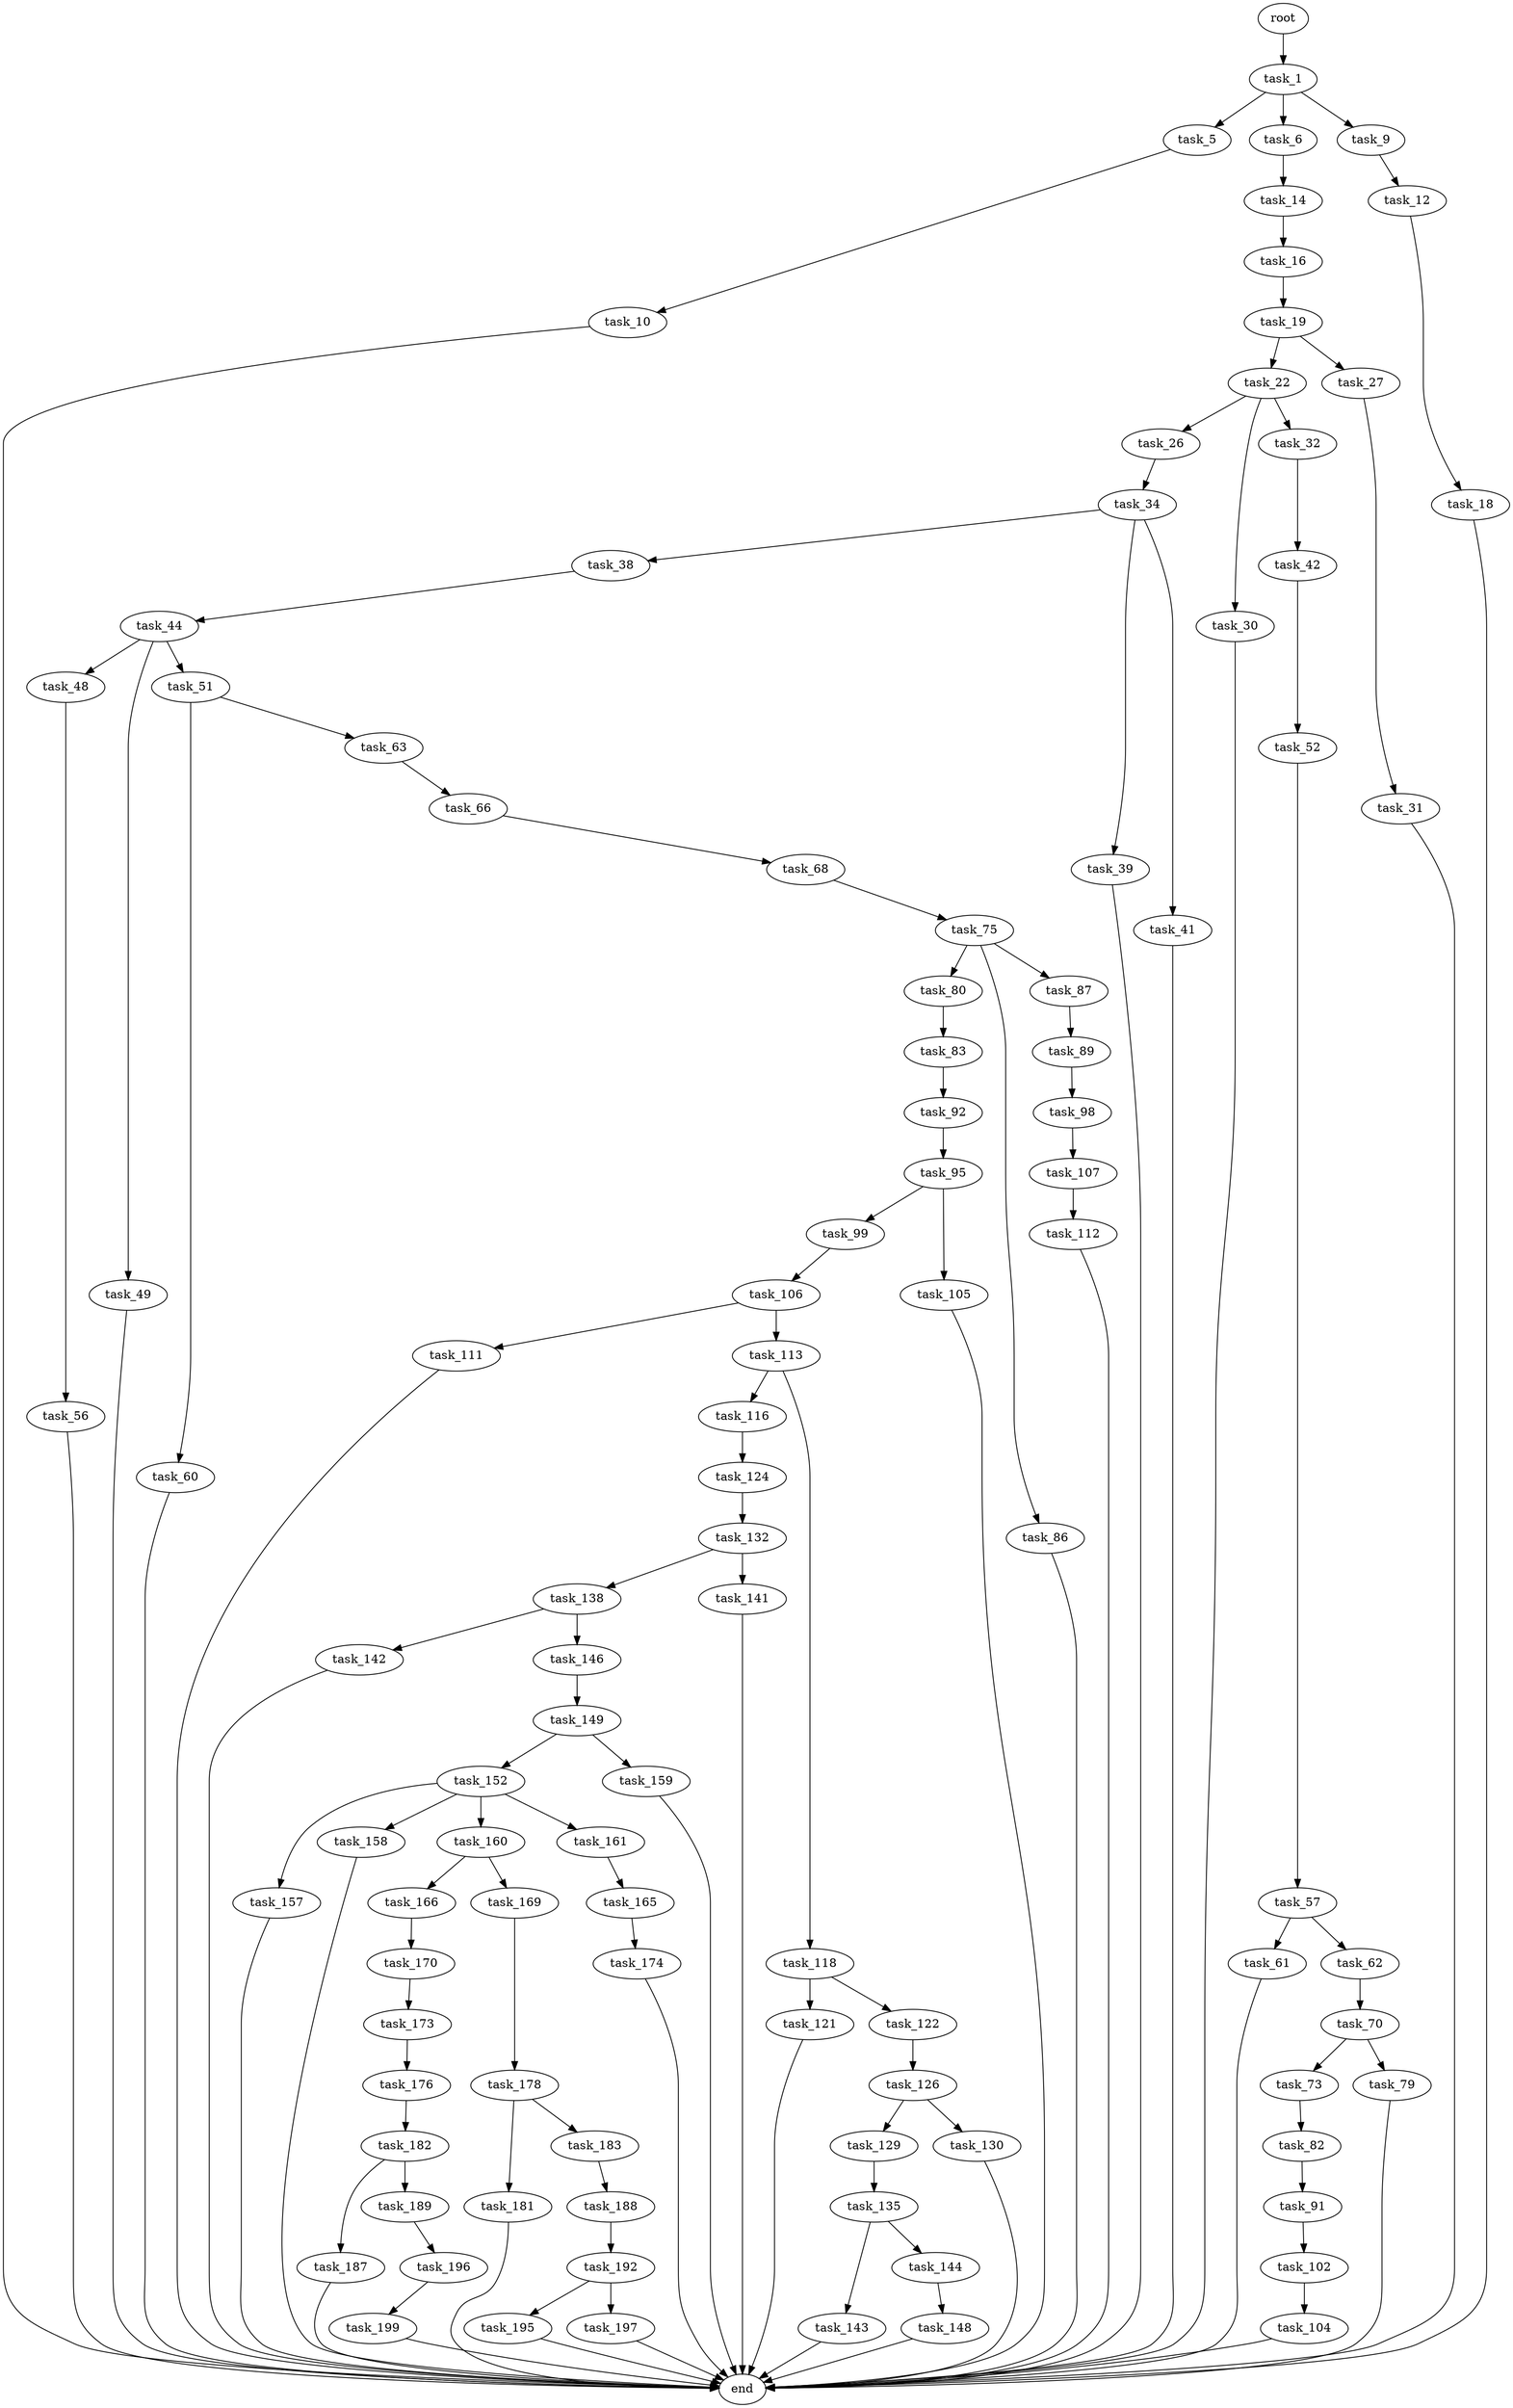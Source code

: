 digraph G {
  root [size="0.000000"];
  task_1 [size="368293445632.000000"];
  task_5 [size="12221229356.000000"];
  task_6 [size="112952238169.000000"];
  task_9 [size="231928233984.000000"];
  task_10 [size="6844419034.000000"];
  task_12 [size="585531789547.000000"];
  task_14 [size="368293445632.000000"];
  task_16 [size="1309811289926.000000"];
  task_18 [size="36658758288.000000"];
  task_19 [size="782757789696.000000"];
  task_22 [size="15305147772.000000"];
  task_26 [size="29747389237.000000"];
  task_27 [size="368293445632.000000"];
  task_30 [size="5689220964.000000"];
  task_31 [size="31819312444.000000"];
  task_32 [size="12832831363.000000"];
  task_34 [size="1553586135.000000"];
  task_38 [size="148005260725.000000"];
  task_39 [size="1473805751.000000"];
  task_41 [size="27586826283.000000"];
  task_42 [size="161957405110.000000"];
  task_44 [size="10774699432.000000"];
  task_48 [size="3408206330.000000"];
  task_49 [size="23943833637.000000"];
  task_51 [size="15433604769.000000"];
  task_52 [size="42838768099.000000"];
  task_56 [size="68719476736.000000"];
  task_57 [size="1727896873.000000"];
  task_60 [size="181656000254.000000"];
  task_61 [size="233980268083.000000"];
  task_62 [size="186690518254.000000"];
  task_63 [size="549755813888.000000"];
  task_66 [size="32667209676.000000"];
  task_68 [size="584617372493.000000"];
  task_70 [size="4011512918.000000"];
  task_73 [size="23083112619.000000"];
  task_75 [size="29645653624.000000"];
  task_79 [size="713308764869.000000"];
  task_80 [size="28991029248.000000"];
  task_82 [size="939555429689.000000"];
  task_83 [size="782757789696.000000"];
  task_86 [size="12641718731.000000"];
  task_87 [size="28991029248.000000"];
  task_89 [size="549755813888.000000"];
  task_91 [size="1369088392.000000"];
  task_92 [size="441241018584.000000"];
  task_95 [size="846629915697.000000"];
  task_98 [size="231331581319.000000"];
  task_99 [size="483169091216.000000"];
  task_102 [size="15853882095.000000"];
  task_104 [size="1073741824000.000000"];
  task_105 [size="862889921765.000000"];
  task_106 [size="134217728000.000000"];
  task_107 [size="549755813888.000000"];
  task_111 [size="895288644389.000000"];
  task_112 [size="1015842235.000000"];
  task_113 [size="1073741824000.000000"];
  task_116 [size="28991029248.000000"];
  task_118 [size="1073741824000.000000"];
  task_121 [size="67156656038.000000"];
  task_122 [size="67660251283.000000"];
  task_124 [size="3475936142.000000"];
  task_126 [size="463375577647.000000"];
  task_129 [size="37364254675.000000"];
  task_130 [size="1073741824000.000000"];
  task_132 [size="1073741824000.000000"];
  task_135 [size="11673886375.000000"];
  task_138 [size="782757789696.000000"];
  task_141 [size="68719476736.000000"];
  task_142 [size="745956431996.000000"];
  task_143 [size="4454302259.000000"];
  task_144 [size="68719476736.000000"];
  task_146 [size="1751301148.000000"];
  task_148 [size="549755813888.000000"];
  task_149 [size="28991029248.000000"];
  task_152 [size="18185084735.000000"];
  task_157 [size="8589934592.000000"];
  task_158 [size="134217728000.000000"];
  task_159 [size="604377873170.000000"];
  task_160 [size="41953378120.000000"];
  task_161 [size="18689546881.000000"];
  task_165 [size="100835647461.000000"];
  task_166 [size="231928233984.000000"];
  task_169 [size="1303853630.000000"];
  task_170 [size="549755813888.000000"];
  task_173 [size="231928233984.000000"];
  task_174 [size="68719476736.000000"];
  task_176 [size="549755813888.000000"];
  task_178 [size="223268621612.000000"];
  task_181 [size="3306984215.000000"];
  task_182 [size="60462673682.000000"];
  task_183 [size="91852805945.000000"];
  task_187 [size="7821986149.000000"];
  task_188 [size="1117182304.000000"];
  task_189 [size="231928233984.000000"];
  task_192 [size="8589934592.000000"];
  task_195 [size="28531158993.000000"];
  task_196 [size="7656836247.000000"];
  task_197 [size="16932081884.000000"];
  task_199 [size="549755813888.000000"];
  end [size="0.000000"];

  root -> task_1 [size="1.000000"];
  task_1 -> task_5 [size="411041792.000000"];
  task_1 -> task_6 [size="411041792.000000"];
  task_1 -> task_9 [size="411041792.000000"];
  task_5 -> task_10 [size="301989888.000000"];
  task_6 -> task_14 [size="134217728.000000"];
  task_9 -> task_12 [size="301989888.000000"];
  task_10 -> end [size="1.000000"];
  task_12 -> task_18 [size="536870912.000000"];
  task_14 -> task_16 [size="411041792.000000"];
  task_16 -> task_19 [size="838860800.000000"];
  task_18 -> end [size="1.000000"];
  task_19 -> task_22 [size="679477248.000000"];
  task_19 -> task_27 [size="679477248.000000"];
  task_22 -> task_26 [size="411041792.000000"];
  task_22 -> task_30 [size="411041792.000000"];
  task_22 -> task_32 [size="411041792.000000"];
  task_26 -> task_34 [size="536870912.000000"];
  task_27 -> task_31 [size="411041792.000000"];
  task_30 -> end [size="1.000000"];
  task_31 -> end [size="1.000000"];
  task_32 -> task_42 [size="536870912.000000"];
  task_34 -> task_38 [size="75497472.000000"];
  task_34 -> task_39 [size="75497472.000000"];
  task_34 -> task_41 [size="75497472.000000"];
  task_38 -> task_44 [size="134217728.000000"];
  task_39 -> end [size="1.000000"];
  task_41 -> end [size="1.000000"];
  task_42 -> task_52 [size="301989888.000000"];
  task_44 -> task_48 [size="411041792.000000"];
  task_44 -> task_49 [size="411041792.000000"];
  task_44 -> task_51 [size="411041792.000000"];
  task_48 -> task_56 [size="411041792.000000"];
  task_49 -> end [size="1.000000"];
  task_51 -> task_60 [size="679477248.000000"];
  task_51 -> task_63 [size="679477248.000000"];
  task_52 -> task_57 [size="134217728.000000"];
  task_56 -> end [size="1.000000"];
  task_57 -> task_61 [size="33554432.000000"];
  task_57 -> task_62 [size="33554432.000000"];
  task_60 -> end [size="1.000000"];
  task_61 -> end [size="1.000000"];
  task_62 -> task_70 [size="679477248.000000"];
  task_63 -> task_66 [size="536870912.000000"];
  task_66 -> task_68 [size="679477248.000000"];
  task_68 -> task_75 [size="411041792.000000"];
  task_70 -> task_73 [size="134217728.000000"];
  task_70 -> task_79 [size="134217728.000000"];
  task_73 -> task_82 [size="679477248.000000"];
  task_75 -> task_80 [size="838860800.000000"];
  task_75 -> task_86 [size="838860800.000000"];
  task_75 -> task_87 [size="838860800.000000"];
  task_79 -> end [size="1.000000"];
  task_80 -> task_83 [size="75497472.000000"];
  task_82 -> task_91 [size="838860800.000000"];
  task_83 -> task_92 [size="679477248.000000"];
  task_86 -> end [size="1.000000"];
  task_87 -> task_89 [size="75497472.000000"];
  task_89 -> task_98 [size="536870912.000000"];
  task_91 -> task_102 [size="33554432.000000"];
  task_92 -> task_95 [size="301989888.000000"];
  task_95 -> task_99 [size="679477248.000000"];
  task_95 -> task_105 [size="679477248.000000"];
  task_98 -> task_107 [size="411041792.000000"];
  task_99 -> task_106 [size="301989888.000000"];
  task_102 -> task_104 [size="536870912.000000"];
  task_104 -> end [size="1.000000"];
  task_105 -> end [size="1.000000"];
  task_106 -> task_111 [size="209715200.000000"];
  task_106 -> task_113 [size="209715200.000000"];
  task_107 -> task_112 [size="536870912.000000"];
  task_111 -> end [size="1.000000"];
  task_112 -> end [size="1.000000"];
  task_113 -> task_116 [size="838860800.000000"];
  task_113 -> task_118 [size="838860800.000000"];
  task_116 -> task_124 [size="75497472.000000"];
  task_118 -> task_121 [size="838860800.000000"];
  task_118 -> task_122 [size="838860800.000000"];
  task_121 -> end [size="1.000000"];
  task_122 -> task_126 [size="75497472.000000"];
  task_124 -> task_132 [size="209715200.000000"];
  task_126 -> task_129 [size="411041792.000000"];
  task_126 -> task_130 [size="411041792.000000"];
  task_129 -> task_135 [size="838860800.000000"];
  task_130 -> end [size="1.000000"];
  task_132 -> task_138 [size="838860800.000000"];
  task_132 -> task_141 [size="838860800.000000"];
  task_135 -> task_143 [size="209715200.000000"];
  task_135 -> task_144 [size="209715200.000000"];
  task_138 -> task_142 [size="679477248.000000"];
  task_138 -> task_146 [size="679477248.000000"];
  task_141 -> end [size="1.000000"];
  task_142 -> end [size="1.000000"];
  task_143 -> end [size="1.000000"];
  task_144 -> task_148 [size="134217728.000000"];
  task_146 -> task_149 [size="33554432.000000"];
  task_148 -> end [size="1.000000"];
  task_149 -> task_152 [size="75497472.000000"];
  task_149 -> task_159 [size="75497472.000000"];
  task_152 -> task_157 [size="838860800.000000"];
  task_152 -> task_158 [size="838860800.000000"];
  task_152 -> task_160 [size="838860800.000000"];
  task_152 -> task_161 [size="838860800.000000"];
  task_157 -> end [size="1.000000"];
  task_158 -> end [size="1.000000"];
  task_159 -> end [size="1.000000"];
  task_160 -> task_166 [size="75497472.000000"];
  task_160 -> task_169 [size="75497472.000000"];
  task_161 -> task_165 [size="411041792.000000"];
  task_165 -> task_174 [size="75497472.000000"];
  task_166 -> task_170 [size="301989888.000000"];
  task_169 -> task_178 [size="33554432.000000"];
  task_170 -> task_173 [size="536870912.000000"];
  task_173 -> task_176 [size="301989888.000000"];
  task_174 -> end [size="1.000000"];
  task_176 -> task_182 [size="536870912.000000"];
  task_178 -> task_181 [size="411041792.000000"];
  task_178 -> task_183 [size="411041792.000000"];
  task_181 -> end [size="1.000000"];
  task_182 -> task_187 [size="209715200.000000"];
  task_182 -> task_189 [size="209715200.000000"];
  task_183 -> task_188 [size="134217728.000000"];
  task_187 -> end [size="1.000000"];
  task_188 -> task_192 [size="75497472.000000"];
  task_189 -> task_196 [size="301989888.000000"];
  task_192 -> task_195 [size="33554432.000000"];
  task_192 -> task_197 [size="33554432.000000"];
  task_195 -> end [size="1.000000"];
  task_196 -> task_199 [size="679477248.000000"];
  task_197 -> end [size="1.000000"];
  task_199 -> end [size="1.000000"];
}
